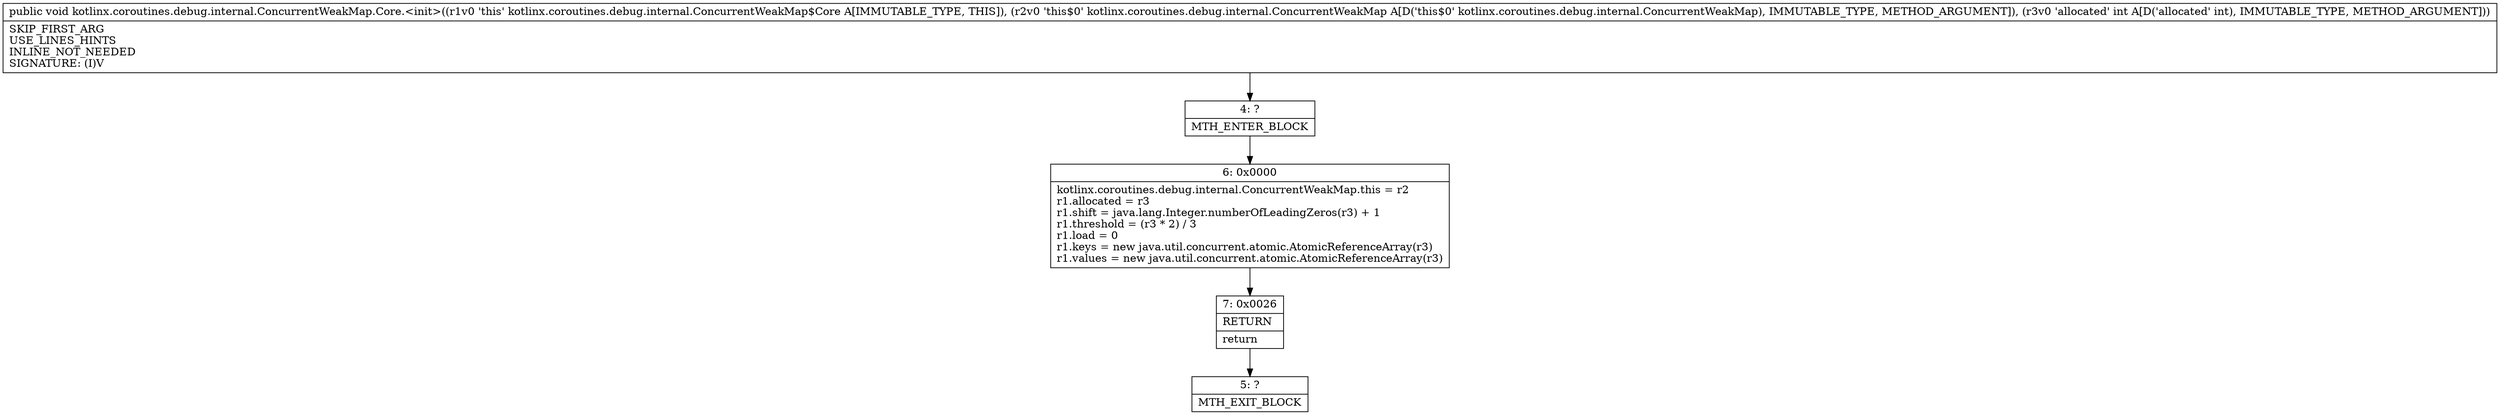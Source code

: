 digraph "CFG forkotlinx.coroutines.debug.internal.ConcurrentWeakMap.Core.\<init\>(Lkotlinx\/coroutines\/debug\/internal\/ConcurrentWeakMap;I)V" {
Node_4 [shape=record,label="{4\:\ ?|MTH_ENTER_BLOCK\l}"];
Node_6 [shape=record,label="{6\:\ 0x0000|kotlinx.coroutines.debug.internal.ConcurrentWeakMap.this = r2\lr1.allocated = r3\lr1.shift = java.lang.Integer.numberOfLeadingZeros(r3) + 1\lr1.threshold = (r3 * 2) \/ 3\lr1.load = 0\lr1.keys = new java.util.concurrent.atomic.AtomicReferenceArray(r3)\lr1.values = new java.util.concurrent.atomic.AtomicReferenceArray(r3)\l}"];
Node_7 [shape=record,label="{7\:\ 0x0026|RETURN\l|return\l}"];
Node_5 [shape=record,label="{5\:\ ?|MTH_EXIT_BLOCK\l}"];
MethodNode[shape=record,label="{public void kotlinx.coroutines.debug.internal.ConcurrentWeakMap.Core.\<init\>((r1v0 'this' kotlinx.coroutines.debug.internal.ConcurrentWeakMap$Core A[IMMUTABLE_TYPE, THIS]), (r2v0 'this$0' kotlinx.coroutines.debug.internal.ConcurrentWeakMap A[D('this$0' kotlinx.coroutines.debug.internal.ConcurrentWeakMap), IMMUTABLE_TYPE, METHOD_ARGUMENT]), (r3v0 'allocated' int A[D('allocated' int), IMMUTABLE_TYPE, METHOD_ARGUMENT]))  | SKIP_FIRST_ARG\lUSE_LINES_HINTS\lINLINE_NOT_NEEDED\lSIGNATURE: (I)V\l}"];
MethodNode -> Node_4;Node_4 -> Node_6;
Node_6 -> Node_7;
Node_7 -> Node_5;
}

